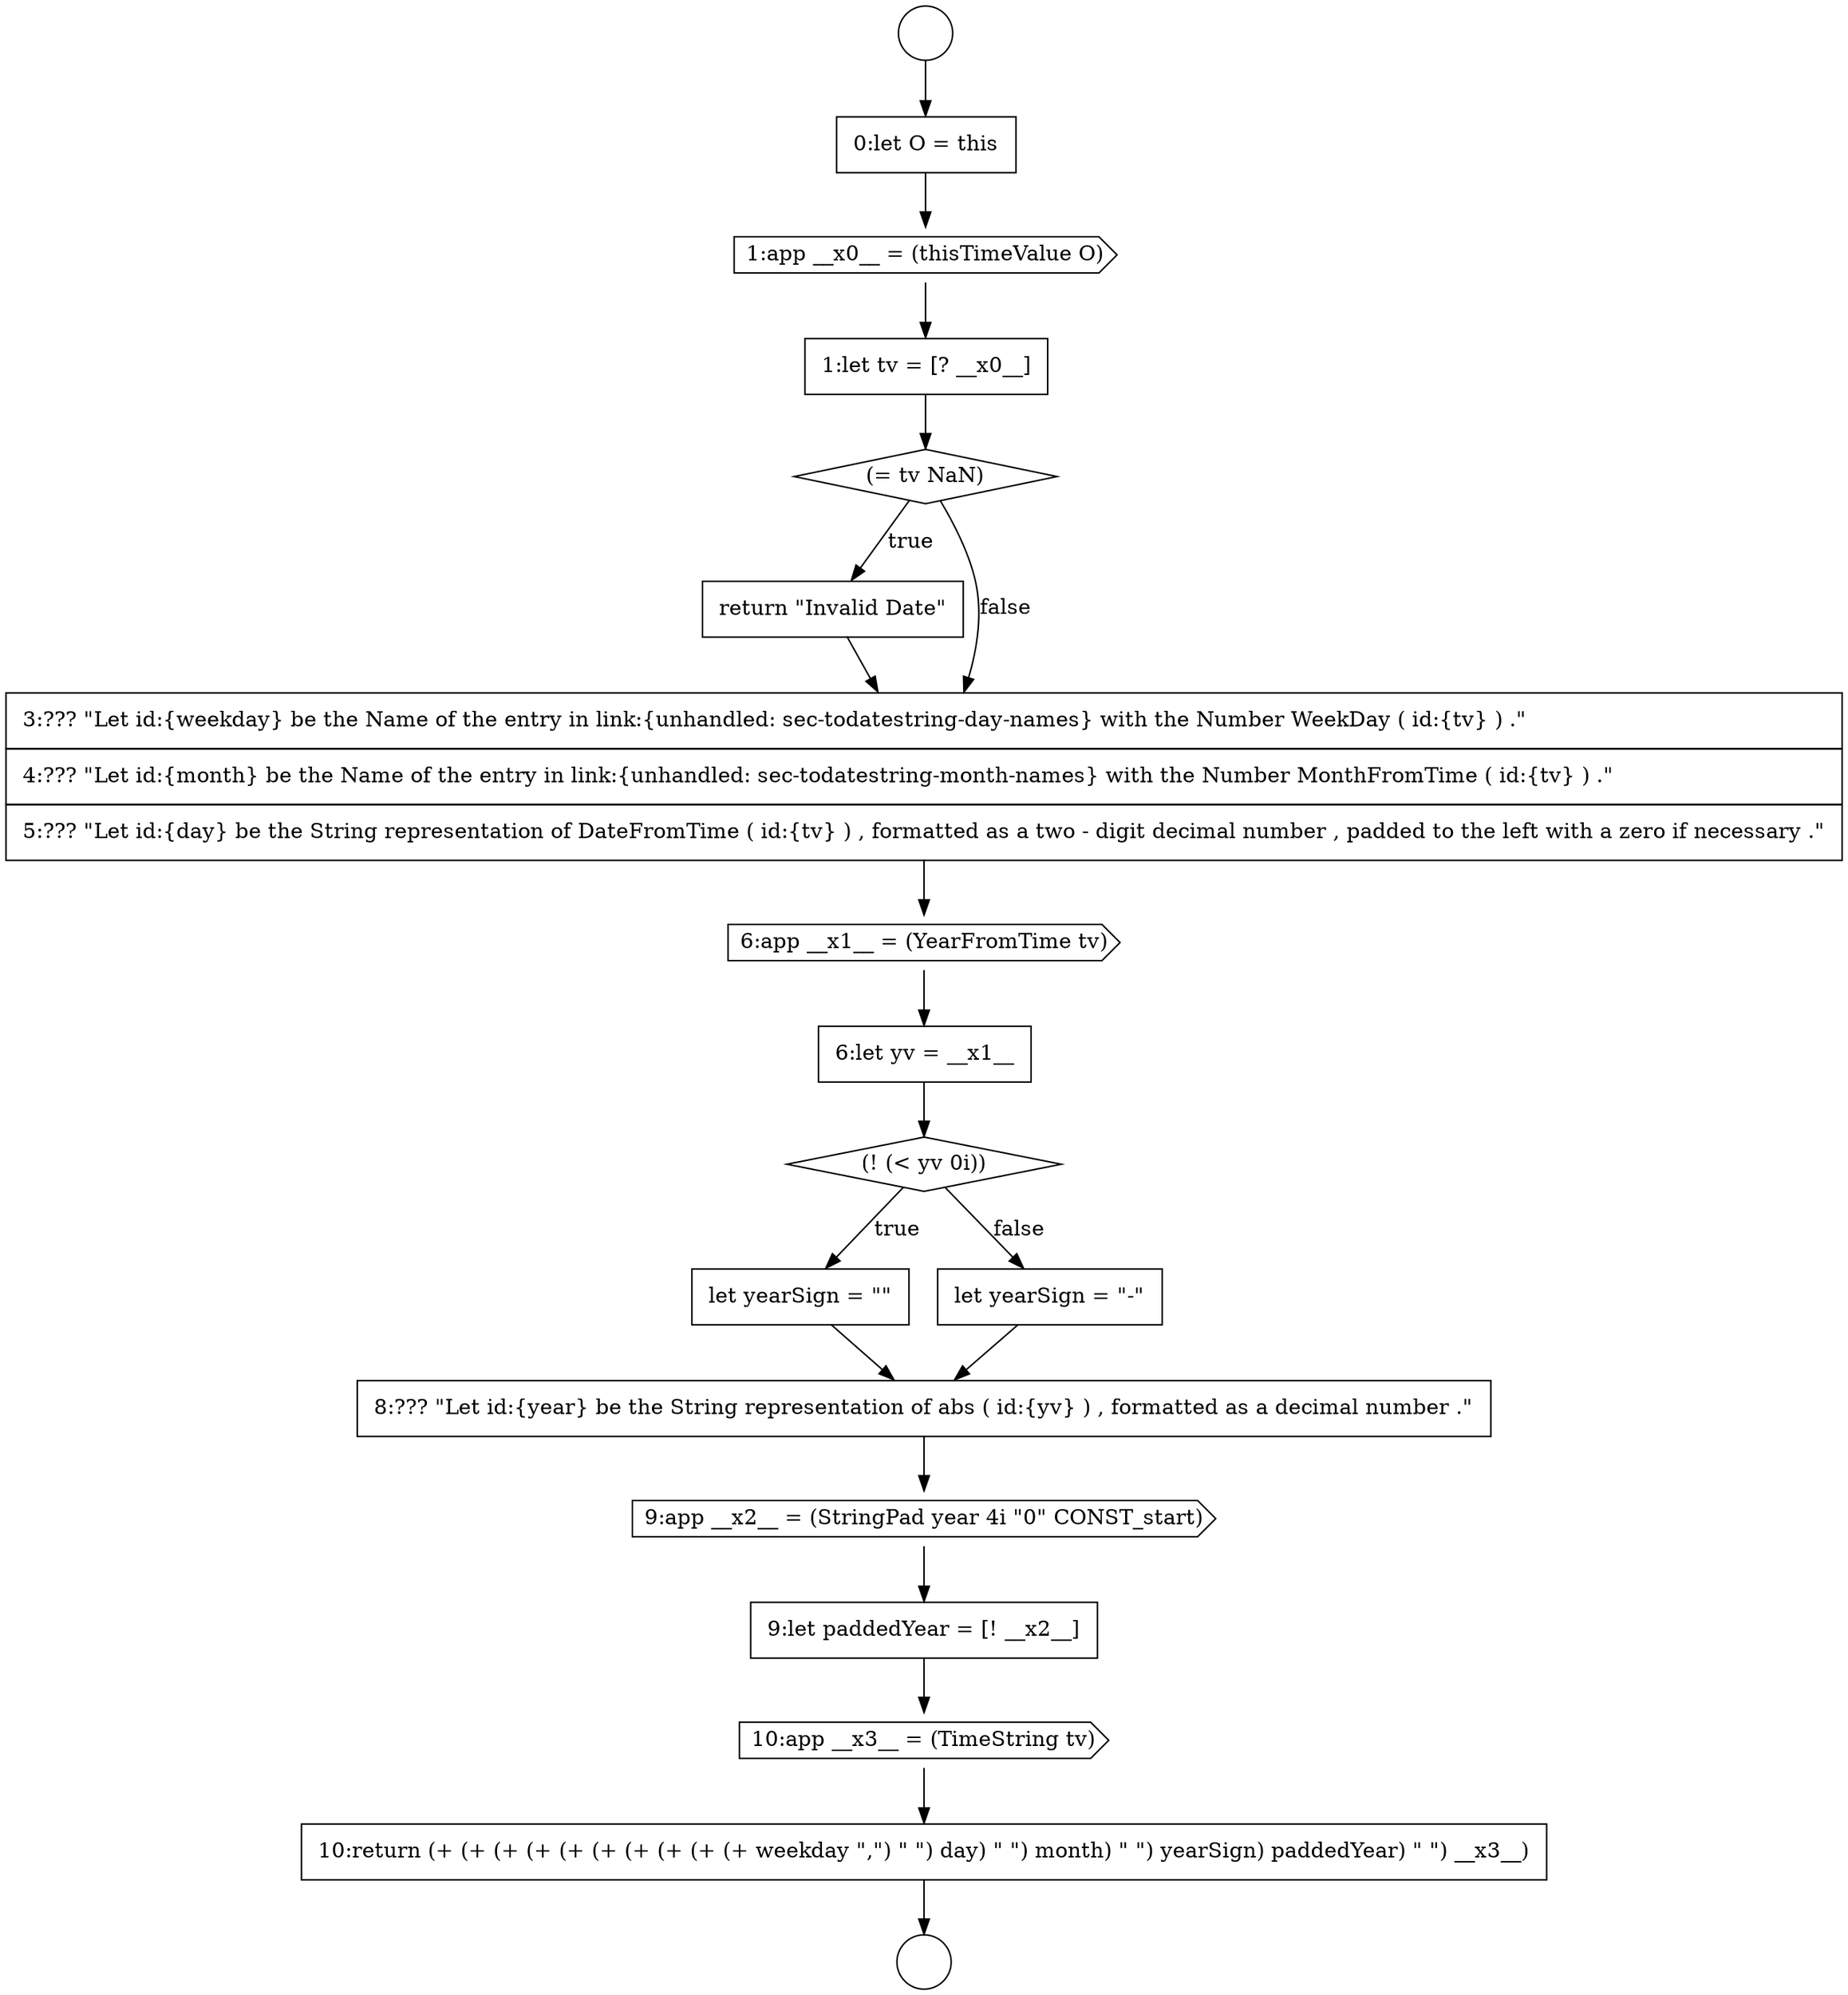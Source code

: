 digraph {
  node13869 [shape=none, margin=0, label=<<font color="black">
    <table border="0" cellborder="1" cellspacing="0" cellpadding="10">
      <tr><td align="left">return &quot;Invalid Date&quot;</td></tr>
    </table>
  </font>> color="black" fillcolor="white" style=filled]
  node13874 [shape=none, margin=0, label=<<font color="black">
    <table border="0" cellborder="1" cellspacing="0" cellpadding="10">
      <tr><td align="left">let yearSign = &quot;&quot;</td></tr>
    </table>
  </font>> color="black" fillcolor="white" style=filled]
  node13878 [shape=none, margin=0, label=<<font color="black">
    <table border="0" cellborder="1" cellspacing="0" cellpadding="10">
      <tr><td align="left">9:let paddedYear = [! __x2__]</td></tr>
    </table>
  </font>> color="black" fillcolor="white" style=filled]
  node13863 [shape=circle label=" " color="black" fillcolor="white" style=filled]
  node13865 [shape=none, margin=0, label=<<font color="black">
    <table border="0" cellborder="1" cellspacing="0" cellpadding="10">
      <tr><td align="left">0:let O = this</td></tr>
    </table>
  </font>> color="black" fillcolor="white" style=filled]
  node13875 [shape=none, margin=0, label=<<font color="black">
    <table border="0" cellborder="1" cellspacing="0" cellpadding="10">
      <tr><td align="left">let yearSign = &quot;-&quot;</td></tr>
    </table>
  </font>> color="black" fillcolor="white" style=filled]
  node13872 [shape=none, margin=0, label=<<font color="black">
    <table border="0" cellborder="1" cellspacing="0" cellpadding="10">
      <tr><td align="left">6:let yv = __x1__</td></tr>
    </table>
  </font>> color="black" fillcolor="white" style=filled]
  node13868 [shape=diamond, label=<<font color="black">(= tv NaN)</font>> color="black" fillcolor="white" style=filled]
  node13879 [shape=cds, label=<<font color="black">10:app __x3__ = (TimeString tv)</font>> color="black" fillcolor="white" style=filled]
  node13864 [shape=circle label=" " color="black" fillcolor="white" style=filled]
  node13867 [shape=none, margin=0, label=<<font color="black">
    <table border="0" cellborder="1" cellspacing="0" cellpadding="10">
      <tr><td align="left">1:let tv = [? __x0__]</td></tr>
    </table>
  </font>> color="black" fillcolor="white" style=filled]
  node13880 [shape=none, margin=0, label=<<font color="black">
    <table border="0" cellborder="1" cellspacing="0" cellpadding="10">
      <tr><td align="left">10:return (+ (+ (+ (+ (+ (+ (+ (+ (+ (+ weekday &quot;,&quot;) &quot; &quot;) day) &quot; &quot;) month) &quot; &quot;) yearSign) paddedYear) &quot; &quot;) __x3__)</td></tr>
    </table>
  </font>> color="black" fillcolor="white" style=filled]
  node13870 [shape=none, margin=0, label=<<font color="black">
    <table border="0" cellborder="1" cellspacing="0" cellpadding="10">
      <tr><td align="left">3:??? &quot;Let id:{weekday} be the Name of the entry in link:{unhandled: sec-todatestring-day-names} with the Number WeekDay ( id:{tv} ) .&quot;</td></tr>
      <tr><td align="left">4:??? &quot;Let id:{month} be the Name of the entry in link:{unhandled: sec-todatestring-month-names} with the Number MonthFromTime ( id:{tv} ) .&quot;</td></tr>
      <tr><td align="left">5:??? &quot;Let id:{day} be the String representation of DateFromTime ( id:{tv} ) , formatted as a two - digit decimal number , padded to the left with a zero if necessary .&quot;</td></tr>
    </table>
  </font>> color="black" fillcolor="white" style=filled]
  node13873 [shape=diamond, label=<<font color="black">(! (&lt; yv 0i))</font>> color="black" fillcolor="white" style=filled]
  node13877 [shape=cds, label=<<font color="black">9:app __x2__ = (StringPad year 4i &quot;0&quot; CONST_start)</font>> color="black" fillcolor="white" style=filled]
  node13866 [shape=cds, label=<<font color="black">1:app __x0__ = (thisTimeValue O)</font>> color="black" fillcolor="white" style=filled]
  node13871 [shape=cds, label=<<font color="black">6:app __x1__ = (YearFromTime tv)</font>> color="black" fillcolor="white" style=filled]
  node13876 [shape=none, margin=0, label=<<font color="black">
    <table border="0" cellborder="1" cellspacing="0" cellpadding="10">
      <tr><td align="left">8:??? &quot;Let id:{year} be the String representation of abs ( id:{yv} ) , formatted as a decimal number .&quot;</td></tr>
    </table>
  </font>> color="black" fillcolor="white" style=filled]
  node13866 -> node13867 [ color="black"]
  node13865 -> node13866 [ color="black"]
  node13875 -> node13876 [ color="black"]
  node13870 -> node13871 [ color="black"]
  node13863 -> node13865 [ color="black"]
  node13880 -> node13864 [ color="black"]
  node13874 -> node13876 [ color="black"]
  node13869 -> node13870 [ color="black"]
  node13879 -> node13880 [ color="black"]
  node13867 -> node13868 [ color="black"]
  node13873 -> node13874 [label=<<font color="black">true</font>> color="black"]
  node13873 -> node13875 [label=<<font color="black">false</font>> color="black"]
  node13876 -> node13877 [ color="black"]
  node13878 -> node13879 [ color="black"]
  node13872 -> node13873 [ color="black"]
  node13868 -> node13869 [label=<<font color="black">true</font>> color="black"]
  node13868 -> node13870 [label=<<font color="black">false</font>> color="black"]
  node13877 -> node13878 [ color="black"]
  node13871 -> node13872 [ color="black"]
}
